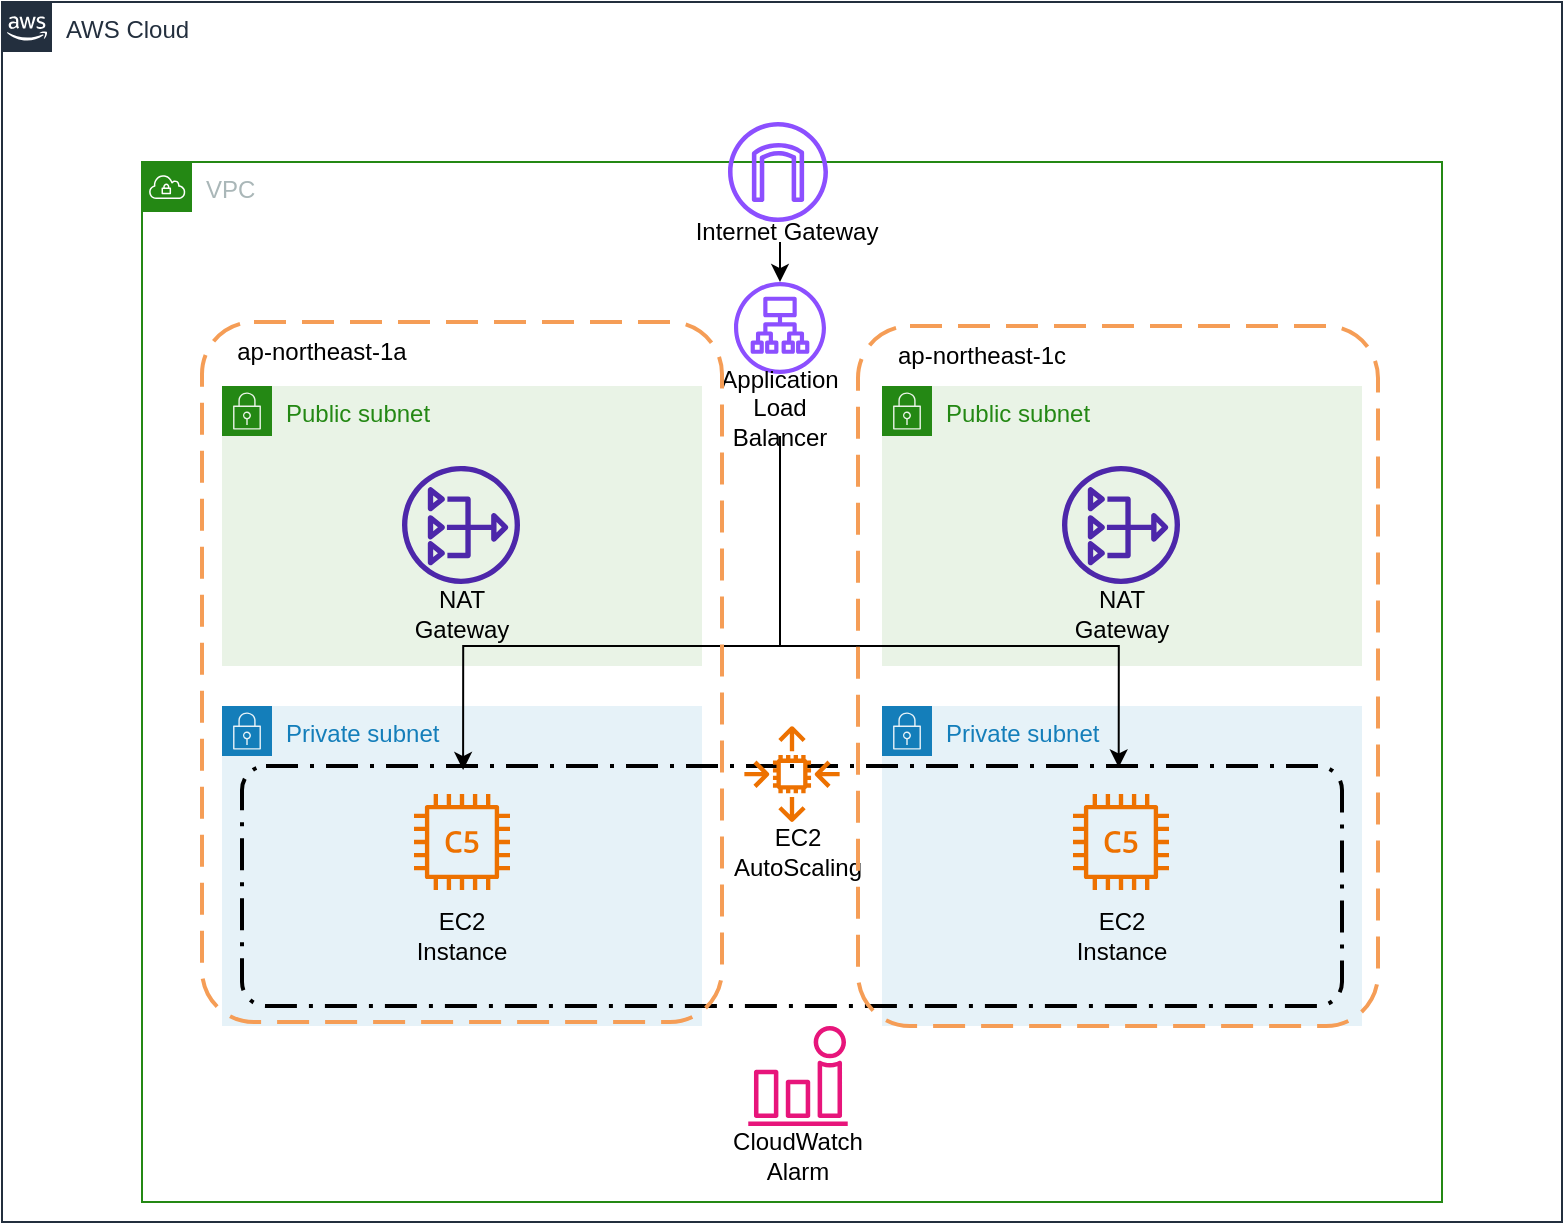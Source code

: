 <mxfile version="24.4.6" type="github">
  <diagram name="ページ1" id="qjdGEbdjUFa_eJl8wLjm">
    <mxGraphModel dx="1434" dy="786" grid="1" gridSize="10" guides="1" tooltips="1" connect="1" arrows="1" fold="1" page="1" pageScale="1" pageWidth="827" pageHeight="1169" math="0" shadow="0">
      <root>
        <mxCell id="0" />
        <mxCell id="1" parent="0" />
        <mxCell id="tNj1nO10mMJgsr6okV-b-1" value="Public subnet" style="points=[[0,0],[0.25,0],[0.5,0],[0.75,0],[1,0],[1,0.25],[1,0.5],[1,0.75],[1,1],[0.75,1],[0.5,1],[0.25,1],[0,1],[0,0.75],[0,0.5],[0,0.25]];outlineConnect=0;gradientColor=none;html=1;whiteSpace=wrap;fontSize=12;fontStyle=0;container=1;pointerEvents=0;collapsible=0;recursiveResize=0;shape=mxgraph.aws4.group;grIcon=mxgraph.aws4.group_security_group;grStroke=0;strokeColor=#248814;fillColor=#E9F3E6;verticalAlign=top;align=left;spacingLeft=30;fontColor=#248814;dashed=0;" vertex="1" parent="1">
          <mxGeometry x="490" y="272" width="240" height="140" as="geometry" />
        </mxCell>
        <mxCell id="tNj1nO10mMJgsr6okV-b-2" value="" style="sketch=0;outlineConnect=0;fontColor=#232F3E;gradientColor=none;fillColor=#4D27AA;strokeColor=none;dashed=0;verticalLabelPosition=bottom;verticalAlign=top;align=center;html=1;fontSize=12;fontStyle=0;aspect=fixed;pointerEvents=1;shape=mxgraph.aws4.nat_gateway;" vertex="1" parent="tNj1nO10mMJgsr6okV-b-1">
          <mxGeometry x="90" y="40" width="59" height="59" as="geometry" />
        </mxCell>
        <mxCell id="tNj1nO10mMJgsr6okV-b-3" value="NAT Gateway" style="text;html=1;strokeColor=none;fillColor=none;align=center;verticalAlign=middle;whiteSpace=wrap;rounded=0;" vertex="1" parent="tNj1nO10mMJgsr6okV-b-1">
          <mxGeometry x="90" y="99" width="60" height="30" as="geometry" />
        </mxCell>
        <mxCell id="tNj1nO10mMJgsr6okV-b-4" value="AWS Cloud" style="points=[[0,0],[0.25,0],[0.5,0],[0.75,0],[1,0],[1,0.25],[1,0.5],[1,0.75],[1,1],[0.75,1],[0.5,1],[0.25,1],[0,1],[0,0.75],[0,0.5],[0,0.25]];outlineConnect=0;gradientColor=none;html=1;whiteSpace=wrap;fontSize=12;fontStyle=0;shape=mxgraph.aws4.group;grIcon=mxgraph.aws4.group_aws_cloud_alt;strokeColor=#232F3E;fillColor=none;verticalAlign=top;align=left;spacingLeft=30;fontColor=#232F3E;dashed=0;labelBackgroundColor=#ffffff;container=1;pointerEvents=0;collapsible=0;recursiveResize=0;" vertex="1" parent="1">
          <mxGeometry x="50" y="80" width="780" height="610" as="geometry" />
        </mxCell>
        <mxCell id="tNj1nO10mMJgsr6okV-b-5" value="VPC" style="points=[[0,0],[0.25,0],[0.5,0],[0.75,0],[1,0],[1,0.25],[1,0.5],[1,0.75],[1,1],[0.75,1],[0.5,1],[0.25,1],[0,1],[0,0.75],[0,0.5],[0,0.25]];outlineConnect=0;gradientColor=none;html=1;whiteSpace=wrap;fontSize=12;fontStyle=0;container=1;pointerEvents=0;collapsible=0;recursiveResize=0;shape=mxgraph.aws4.group;grIcon=mxgraph.aws4.group_vpc;strokeColor=#248814;fillColor=none;verticalAlign=top;align=left;spacingLeft=30;fontColor=#AAB7B8;dashed=0;" vertex="1" parent="tNj1nO10mMJgsr6okV-b-4">
          <mxGeometry x="70" y="80" width="650" height="520" as="geometry" />
        </mxCell>
        <mxCell id="tNj1nO10mMJgsr6okV-b-6" value="Private subnet" style="points=[[0,0],[0.25,0],[0.5,0],[0.75,0],[1,0],[1,0.25],[1,0.5],[1,0.75],[1,1],[0.75,1],[0.5,1],[0.25,1],[0,1],[0,0.75],[0,0.5],[0,0.25]];outlineConnect=0;gradientColor=none;html=1;whiteSpace=wrap;fontSize=12;fontStyle=0;container=1;pointerEvents=0;collapsible=0;recursiveResize=0;shape=mxgraph.aws4.group;grIcon=mxgraph.aws4.group_security_group;grStroke=0;strokeColor=#147EBA;fillColor=#E6F2F8;verticalAlign=top;align=left;spacingLeft=30;fontColor=#147EBA;dashed=0;" vertex="1" parent="tNj1nO10mMJgsr6okV-b-5">
          <mxGeometry x="370" y="272" width="240" height="160" as="geometry" />
        </mxCell>
        <mxCell id="tNj1nO10mMJgsr6okV-b-7" value="" style="sketch=0;outlineConnect=0;fontColor=#232F3E;gradientColor=none;fillColor=#ED7100;strokeColor=none;dashed=0;verticalLabelPosition=bottom;verticalAlign=top;align=center;html=1;fontSize=12;fontStyle=0;aspect=fixed;pointerEvents=1;shape=mxgraph.aws4.c5_instance;" vertex="1" parent="tNj1nO10mMJgsr6okV-b-6">
          <mxGeometry x="95.5" y="44" width="48" height="48" as="geometry" />
        </mxCell>
        <mxCell id="tNj1nO10mMJgsr6okV-b-8" value="EC2&lt;br&gt;Instance" style="text;html=1;strokeColor=none;fillColor=none;align=center;verticalAlign=middle;whiteSpace=wrap;rounded=0;" vertex="1" parent="tNj1nO10mMJgsr6okV-b-6">
          <mxGeometry x="90" y="100" width="60" height="30" as="geometry" />
        </mxCell>
        <mxCell id="tNj1nO10mMJgsr6okV-b-9" value="Private subnet" style="points=[[0,0],[0.25,0],[0.5,0],[0.75,0],[1,0],[1,0.25],[1,0.5],[1,0.75],[1,1],[0.75,1],[0.5,1],[0.25,1],[0,1],[0,0.75],[0,0.5],[0,0.25]];outlineConnect=0;gradientColor=none;html=1;whiteSpace=wrap;fontSize=12;fontStyle=0;container=1;pointerEvents=0;collapsible=0;recursiveResize=0;shape=mxgraph.aws4.group;grIcon=mxgraph.aws4.group_security_group;grStroke=0;strokeColor=#147EBA;fillColor=#E6F2F8;verticalAlign=top;align=left;spacingLeft=30;fontColor=#147EBA;dashed=0;" vertex="1" parent="tNj1nO10mMJgsr6okV-b-5">
          <mxGeometry x="40" y="272" width="240" height="160" as="geometry" />
        </mxCell>
        <mxCell id="tNj1nO10mMJgsr6okV-b-10" value="" style="sketch=0;outlineConnect=0;fontColor=#232F3E;gradientColor=none;fillColor=#ED7100;strokeColor=none;dashed=0;verticalLabelPosition=bottom;verticalAlign=top;align=center;html=1;fontSize=12;fontStyle=0;aspect=fixed;pointerEvents=1;shape=mxgraph.aws4.c5_instance;" vertex="1" parent="tNj1nO10mMJgsr6okV-b-9">
          <mxGeometry x="96" y="44" width="48" height="48" as="geometry" />
        </mxCell>
        <mxCell id="tNj1nO10mMJgsr6okV-b-11" value="EC2&lt;br&gt;Instance" style="text;html=1;strokeColor=none;fillColor=none;align=center;verticalAlign=middle;whiteSpace=wrap;rounded=0;" vertex="1" parent="tNj1nO10mMJgsr6okV-b-9">
          <mxGeometry x="90" y="100" width="60" height="30" as="geometry" />
        </mxCell>
        <mxCell id="tNj1nO10mMJgsr6okV-b-12" value="Public subnet" style="points=[[0,0],[0.25,0],[0.5,0],[0.75,0],[1,0],[1,0.25],[1,0.5],[1,0.75],[1,1],[0.75,1],[0.5,1],[0.25,1],[0,1],[0,0.75],[0,0.5],[0,0.25]];outlineConnect=0;gradientColor=none;html=1;whiteSpace=wrap;fontSize=12;fontStyle=0;container=1;pointerEvents=0;collapsible=0;recursiveResize=0;shape=mxgraph.aws4.group;grIcon=mxgraph.aws4.group_security_group;grStroke=0;strokeColor=#248814;fillColor=#E9F3E6;verticalAlign=top;align=left;spacingLeft=30;fontColor=#248814;dashed=0;" vertex="1" parent="tNj1nO10mMJgsr6okV-b-5">
          <mxGeometry x="40" y="112" width="240" height="140" as="geometry" />
        </mxCell>
        <mxCell id="tNj1nO10mMJgsr6okV-b-13" value="" style="sketch=0;outlineConnect=0;fontColor=#232F3E;gradientColor=none;fillColor=#4D27AA;strokeColor=none;dashed=0;verticalLabelPosition=bottom;verticalAlign=top;align=center;html=1;fontSize=12;fontStyle=0;aspect=fixed;pointerEvents=1;shape=mxgraph.aws4.nat_gateway;" vertex="1" parent="tNj1nO10mMJgsr6okV-b-12">
          <mxGeometry x="90" y="40" width="59" height="59" as="geometry" />
        </mxCell>
        <mxCell id="tNj1nO10mMJgsr6okV-b-14" value="NAT Gateway" style="text;html=1;strokeColor=none;fillColor=none;align=center;verticalAlign=middle;whiteSpace=wrap;rounded=0;" vertex="1" parent="tNj1nO10mMJgsr6okV-b-12">
          <mxGeometry x="90" y="99" width="60" height="30" as="geometry" />
        </mxCell>
        <mxCell id="tNj1nO10mMJgsr6okV-b-15" value="" style="sketch=0;outlineConnect=0;fontColor=#232F3E;gradientColor=none;fillColor=#8C4FFF;strokeColor=none;dashed=0;verticalLabelPosition=bottom;verticalAlign=top;align=center;html=1;fontSize=12;fontStyle=0;aspect=fixed;pointerEvents=1;shape=mxgraph.aws4.application_load_balancer;" vertex="1" parent="tNj1nO10mMJgsr6okV-b-5">
          <mxGeometry x="296" y="60" width="46" height="46" as="geometry" />
        </mxCell>
        <mxCell id="tNj1nO10mMJgsr6okV-b-16" value="Application Load Balancer" style="text;html=1;strokeColor=none;fillColor=none;align=center;verticalAlign=middle;whiteSpace=wrap;rounded=0;" vertex="1" parent="tNj1nO10mMJgsr6okV-b-5">
          <mxGeometry x="289" y="108" width="60" height="30" as="geometry" />
        </mxCell>
        <mxCell id="tNj1nO10mMJgsr6okV-b-17" value="" style="rounded=1;arcSize=10;dashed=1;fillColor=none;gradientColor=none;dashPattern=8 3 1 3;strokeWidth=2;" vertex="1" parent="tNj1nO10mMJgsr6okV-b-5">
          <mxGeometry x="50" y="302" width="550" height="120" as="geometry" />
        </mxCell>
        <mxCell id="tNj1nO10mMJgsr6okV-b-18" value="" style="sketch=0;outlineConnect=0;fontColor=#232F3E;gradientColor=none;fillColor=#ED7100;strokeColor=none;dashed=0;verticalLabelPosition=bottom;verticalAlign=top;align=center;html=1;fontSize=12;fontStyle=0;aspect=fixed;pointerEvents=1;shape=mxgraph.aws4.auto_scaling2;" vertex="1" parent="tNj1nO10mMJgsr6okV-b-5">
          <mxGeometry x="301" y="282" width="48" height="48" as="geometry" />
        </mxCell>
        <mxCell id="tNj1nO10mMJgsr6okV-b-19" value="EC2&lt;br&gt;AutoScaling" style="text;html=1;strokeColor=none;fillColor=none;align=center;verticalAlign=middle;whiteSpace=wrap;rounded=0;" vertex="1" parent="tNj1nO10mMJgsr6okV-b-5">
          <mxGeometry x="298" y="330" width="60" height="30" as="geometry" />
        </mxCell>
        <mxCell id="tNj1nO10mMJgsr6okV-b-20" value="" style="sketch=0;outlineConnect=0;fontColor=#232F3E;gradientColor=none;fillColor=#E7157B;strokeColor=none;dashed=0;verticalLabelPosition=bottom;verticalAlign=top;align=center;html=1;fontSize=12;fontStyle=0;aspect=fixed;pointerEvents=1;shape=mxgraph.aws4.alarm;" vertex="1" parent="tNj1nO10mMJgsr6okV-b-5">
          <mxGeometry x="303" y="432" width="50" height="50" as="geometry" />
        </mxCell>
        <mxCell id="tNj1nO10mMJgsr6okV-b-21" value="CloudWatch&lt;br&gt;Alarm" style="text;html=1;strokeColor=none;fillColor=none;align=center;verticalAlign=middle;whiteSpace=wrap;rounded=0;" vertex="1" parent="tNj1nO10mMJgsr6okV-b-5">
          <mxGeometry x="298" y="482" width="60" height="30" as="geometry" />
        </mxCell>
        <mxCell id="tNj1nO10mMJgsr6okV-b-22" style="edgeStyle=orthogonalEdgeStyle;rounded=0;orthogonalLoop=1;jettySize=auto;html=1;entryX=0.201;entryY=0.017;entryDx=0;entryDy=0;entryPerimeter=0;" edge="1" parent="tNj1nO10mMJgsr6okV-b-5" target="tNj1nO10mMJgsr6okV-b-17">
          <mxGeometry relative="1" as="geometry">
            <mxPoint x="319" y="137" as="sourcePoint" />
            <Array as="points">
              <mxPoint x="319" y="242" />
              <mxPoint x="161" y="242" />
            </Array>
          </mxGeometry>
        </mxCell>
        <mxCell id="tNj1nO10mMJgsr6okV-b-23" style="edgeStyle=orthogonalEdgeStyle;rounded=0;orthogonalLoop=1;jettySize=auto;html=1;entryX=0.797;entryY=0.006;entryDx=0;entryDy=0;entryPerimeter=0;" edge="1" parent="tNj1nO10mMJgsr6okV-b-5" target="tNj1nO10mMJgsr6okV-b-17">
          <mxGeometry relative="1" as="geometry">
            <mxPoint x="319" y="137" as="sourcePoint" />
            <Array as="points">
              <mxPoint x="319" y="242" />
              <mxPoint x="488" y="242" />
            </Array>
          </mxGeometry>
        </mxCell>
        <mxCell id="tNj1nO10mMJgsr6okV-b-24" value="" style="group" vertex="1" connectable="0" parent="tNj1nO10mMJgsr6okV-b-5">
          <mxGeometry x="30" y="80" width="260" height="350" as="geometry" />
        </mxCell>
        <mxCell id="tNj1nO10mMJgsr6okV-b-25" value="" style="group" vertex="1" connectable="0" parent="tNj1nO10mMJgsr6okV-b-24">
          <mxGeometry width="260" height="350" as="geometry" />
        </mxCell>
        <mxCell id="tNj1nO10mMJgsr6okV-b-26" value="" style="rounded=1;arcSize=10;dashed=1;strokeColor=#F59D56;fillColor=none;gradientColor=none;dashPattern=8 4;strokeWidth=2;" vertex="1" parent="tNj1nO10mMJgsr6okV-b-25">
          <mxGeometry width="260" height="350" as="geometry" />
        </mxCell>
        <mxCell id="tNj1nO10mMJgsr6okV-b-27" value="ap-northeast-1a" style="text;html=1;strokeColor=none;fillColor=none;align=center;verticalAlign=middle;whiteSpace=wrap;rounded=0;" vertex="1" parent="tNj1nO10mMJgsr6okV-b-25">
          <mxGeometry x="10" width="100" height="30" as="geometry" />
        </mxCell>
        <mxCell id="tNj1nO10mMJgsr6okV-b-28" value="" style="rounded=1;arcSize=10;dashed=1;strokeColor=#F59D56;fillColor=none;gradientColor=none;dashPattern=8 4;strokeWidth=2;" vertex="1" parent="tNj1nO10mMJgsr6okV-b-5">
          <mxGeometry x="358" y="82" width="260" height="350" as="geometry" />
        </mxCell>
        <mxCell id="tNj1nO10mMJgsr6okV-b-29" value="ap-northeast-1c" style="text;html=1;strokeColor=none;fillColor=none;align=center;verticalAlign=middle;whiteSpace=wrap;rounded=0;" vertex="1" parent="tNj1nO10mMJgsr6okV-b-5">
          <mxGeometry x="370" y="82" width="100" height="30" as="geometry" />
        </mxCell>
        <mxCell id="tNj1nO10mMJgsr6okV-b-30" value="" style="sketch=0;outlineConnect=0;fontColor=#232F3E;gradientColor=none;fillColor=#8C4FFF;strokeColor=none;dashed=0;verticalLabelPosition=bottom;verticalAlign=top;align=center;html=1;fontSize=12;fontStyle=0;aspect=fixed;pointerEvents=1;shape=mxgraph.aws4.internet_gateway;" vertex="1" parent="tNj1nO10mMJgsr6okV-b-5">
          <mxGeometry x="293" y="-20" width="50" height="50" as="geometry" />
        </mxCell>
        <mxCell id="tNj1nO10mMJgsr6okV-b-31" value="Internet Gateway" style="text;html=1;align=center;verticalAlign=middle;resizable=0;points=[];autosize=1;strokeColor=none;fillColor=none;" vertex="1" parent="tNj1nO10mMJgsr6okV-b-5">
          <mxGeometry x="267" y="20" width="110" height="30" as="geometry" />
        </mxCell>
        <mxCell id="tNj1nO10mMJgsr6okV-b-32" value="" style="endArrow=classic;html=1;rounded=0;" edge="1" parent="tNj1nO10mMJgsr6okV-b-5" target="tNj1nO10mMJgsr6okV-b-15">
          <mxGeometry width="50" height="50" relative="1" as="geometry">
            <mxPoint x="319" y="40" as="sourcePoint" />
            <mxPoint x="500" y="160" as="targetPoint" />
          </mxGeometry>
        </mxCell>
      </root>
    </mxGraphModel>
  </diagram>
</mxfile>
